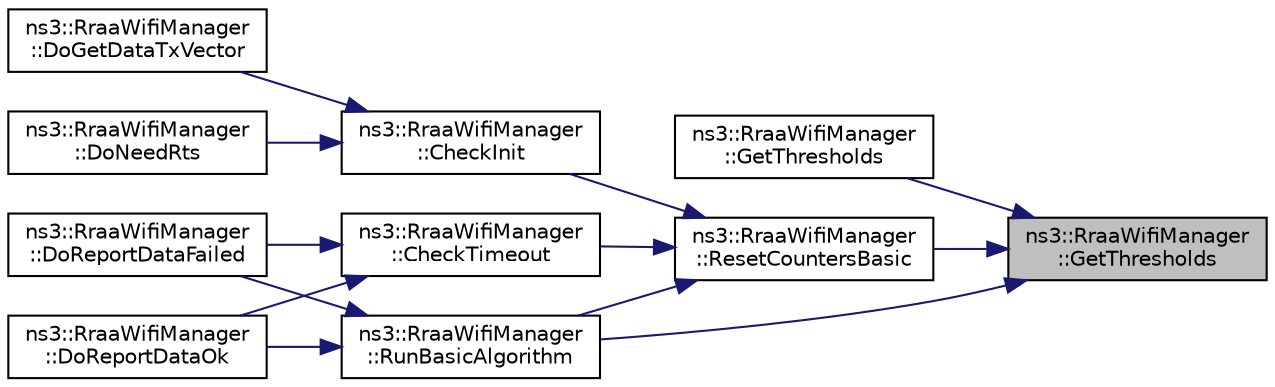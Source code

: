digraph "ns3::RraaWifiManager::GetThresholds"
{
 // LATEX_PDF_SIZE
  edge [fontname="Helvetica",fontsize="10",labelfontname="Helvetica",labelfontsize="10"];
  node [fontname="Helvetica",fontsize="10",shape=record];
  rankdir="RL";
  Node1 [label="ns3::RraaWifiManager\l::GetThresholds",height=0.2,width=0.4,color="black", fillcolor="grey75", style="filled", fontcolor="black",tooltip="Get the thresholds for the given station and mode."];
  Node1 -> Node2 [dir="back",color="midnightblue",fontsize="10",style="solid",fontname="Helvetica"];
  Node2 [label="ns3::RraaWifiManager\l::GetThresholds",height=0.2,width=0.4,color="black", fillcolor="white", style="filled",URL="$classns3_1_1_rraa_wifi_manager.html#ab629fff2732eed9096e4306a57df2094",tooltip="Get the thresholds for the given station and mode index."];
  Node1 -> Node3 [dir="back",color="midnightblue",fontsize="10",style="solid",fontname="Helvetica"];
  Node3 [label="ns3::RraaWifiManager\l::ResetCountersBasic",height=0.2,width=0.4,color="black", fillcolor="white", style="filled",URL="$classns3_1_1_rraa_wifi_manager.html#a832f82bf443fafae6b13ddbd5990d1f9",tooltip="Reset the counters of the given station."];
  Node3 -> Node4 [dir="back",color="midnightblue",fontsize="10",style="solid",fontname="Helvetica"];
  Node4 [label="ns3::RraaWifiManager\l::CheckInit",height=0.2,width=0.4,color="black", fillcolor="white", style="filled",URL="$classns3_1_1_rraa_wifi_manager.html#a14709913f823ce57563d4672a877d4c5",tooltip="Check for initializations."];
  Node4 -> Node5 [dir="back",color="midnightblue",fontsize="10",style="solid",fontname="Helvetica"];
  Node5 [label="ns3::RraaWifiManager\l::DoGetDataTxVector",height=0.2,width=0.4,color="black", fillcolor="white", style="filled",URL="$classns3_1_1_rraa_wifi_manager.html#acc7f56a51e22431479e1d534ad7ece84",tooltip=" "];
  Node4 -> Node6 [dir="back",color="midnightblue",fontsize="10",style="solid",fontname="Helvetica"];
  Node6 [label="ns3::RraaWifiManager\l::DoNeedRts",height=0.2,width=0.4,color="black", fillcolor="white", style="filled",URL="$classns3_1_1_rraa_wifi_manager.html#aa228dec3436e996ed5194015fef3c06d",tooltip=" "];
  Node3 -> Node7 [dir="back",color="midnightblue",fontsize="10",style="solid",fontname="Helvetica"];
  Node7 [label="ns3::RraaWifiManager\l::CheckTimeout",height=0.2,width=0.4,color="black", fillcolor="white", style="filled",URL="$classns3_1_1_rraa_wifi_manager.html#aa5b366b7ffff6c117be41cf224f0f9a5",tooltip="Check if the counter should be reset."];
  Node7 -> Node8 [dir="back",color="midnightblue",fontsize="10",style="solid",fontname="Helvetica"];
  Node8 [label="ns3::RraaWifiManager\l::DoReportDataFailed",height=0.2,width=0.4,color="black", fillcolor="white", style="filled",URL="$classns3_1_1_rraa_wifi_manager.html#aee65a7bf8a8c4052edf90f20a28ed93f",tooltip="This method is a pure virtual method that must be implemented by the sub-class."];
  Node7 -> Node9 [dir="back",color="midnightblue",fontsize="10",style="solid",fontname="Helvetica"];
  Node9 [label="ns3::RraaWifiManager\l::DoReportDataOk",height=0.2,width=0.4,color="black", fillcolor="white", style="filled",URL="$classns3_1_1_rraa_wifi_manager.html#ac3e99faa591010ec1fee4e56766a4f02",tooltip="This method is a pure virtual method that must be implemented by the sub-class."];
  Node3 -> Node10 [dir="back",color="midnightblue",fontsize="10",style="solid",fontname="Helvetica"];
  Node10 [label="ns3::RraaWifiManager\l::RunBasicAlgorithm",height=0.2,width=0.4,color="black", fillcolor="white", style="filled",URL="$classns3_1_1_rraa_wifi_manager.html#a722a3688ee61a2a513165f182cdcf967",tooltip="Find an appropriate rate for the given station, using a basic algorithm."];
  Node10 -> Node8 [dir="back",color="midnightblue",fontsize="10",style="solid",fontname="Helvetica"];
  Node10 -> Node9 [dir="back",color="midnightblue",fontsize="10",style="solid",fontname="Helvetica"];
  Node1 -> Node10 [dir="back",color="midnightblue",fontsize="10",style="solid",fontname="Helvetica"];
}
